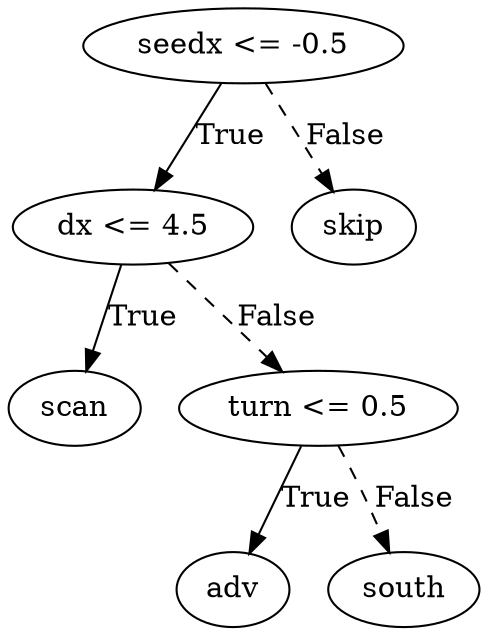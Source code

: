 digraph {
0 [label="seedx <= -0.5"];
1 [label="dx <= 4.5"];
2 [label="scan"];
1 -> 2 [label="True"];
3 [label="turn <= 0.5"];
4 [label="adv"];
3 -> 4 [label="True"];
5 [label="south"];
3 -> 5 [style="dashed", label="False"];
1 -> 3 [style="dashed", label="False"];
0 -> 1 [label="True"];
6 [label="skip"];
0 -> 6 [style="dashed", label="False"];

}